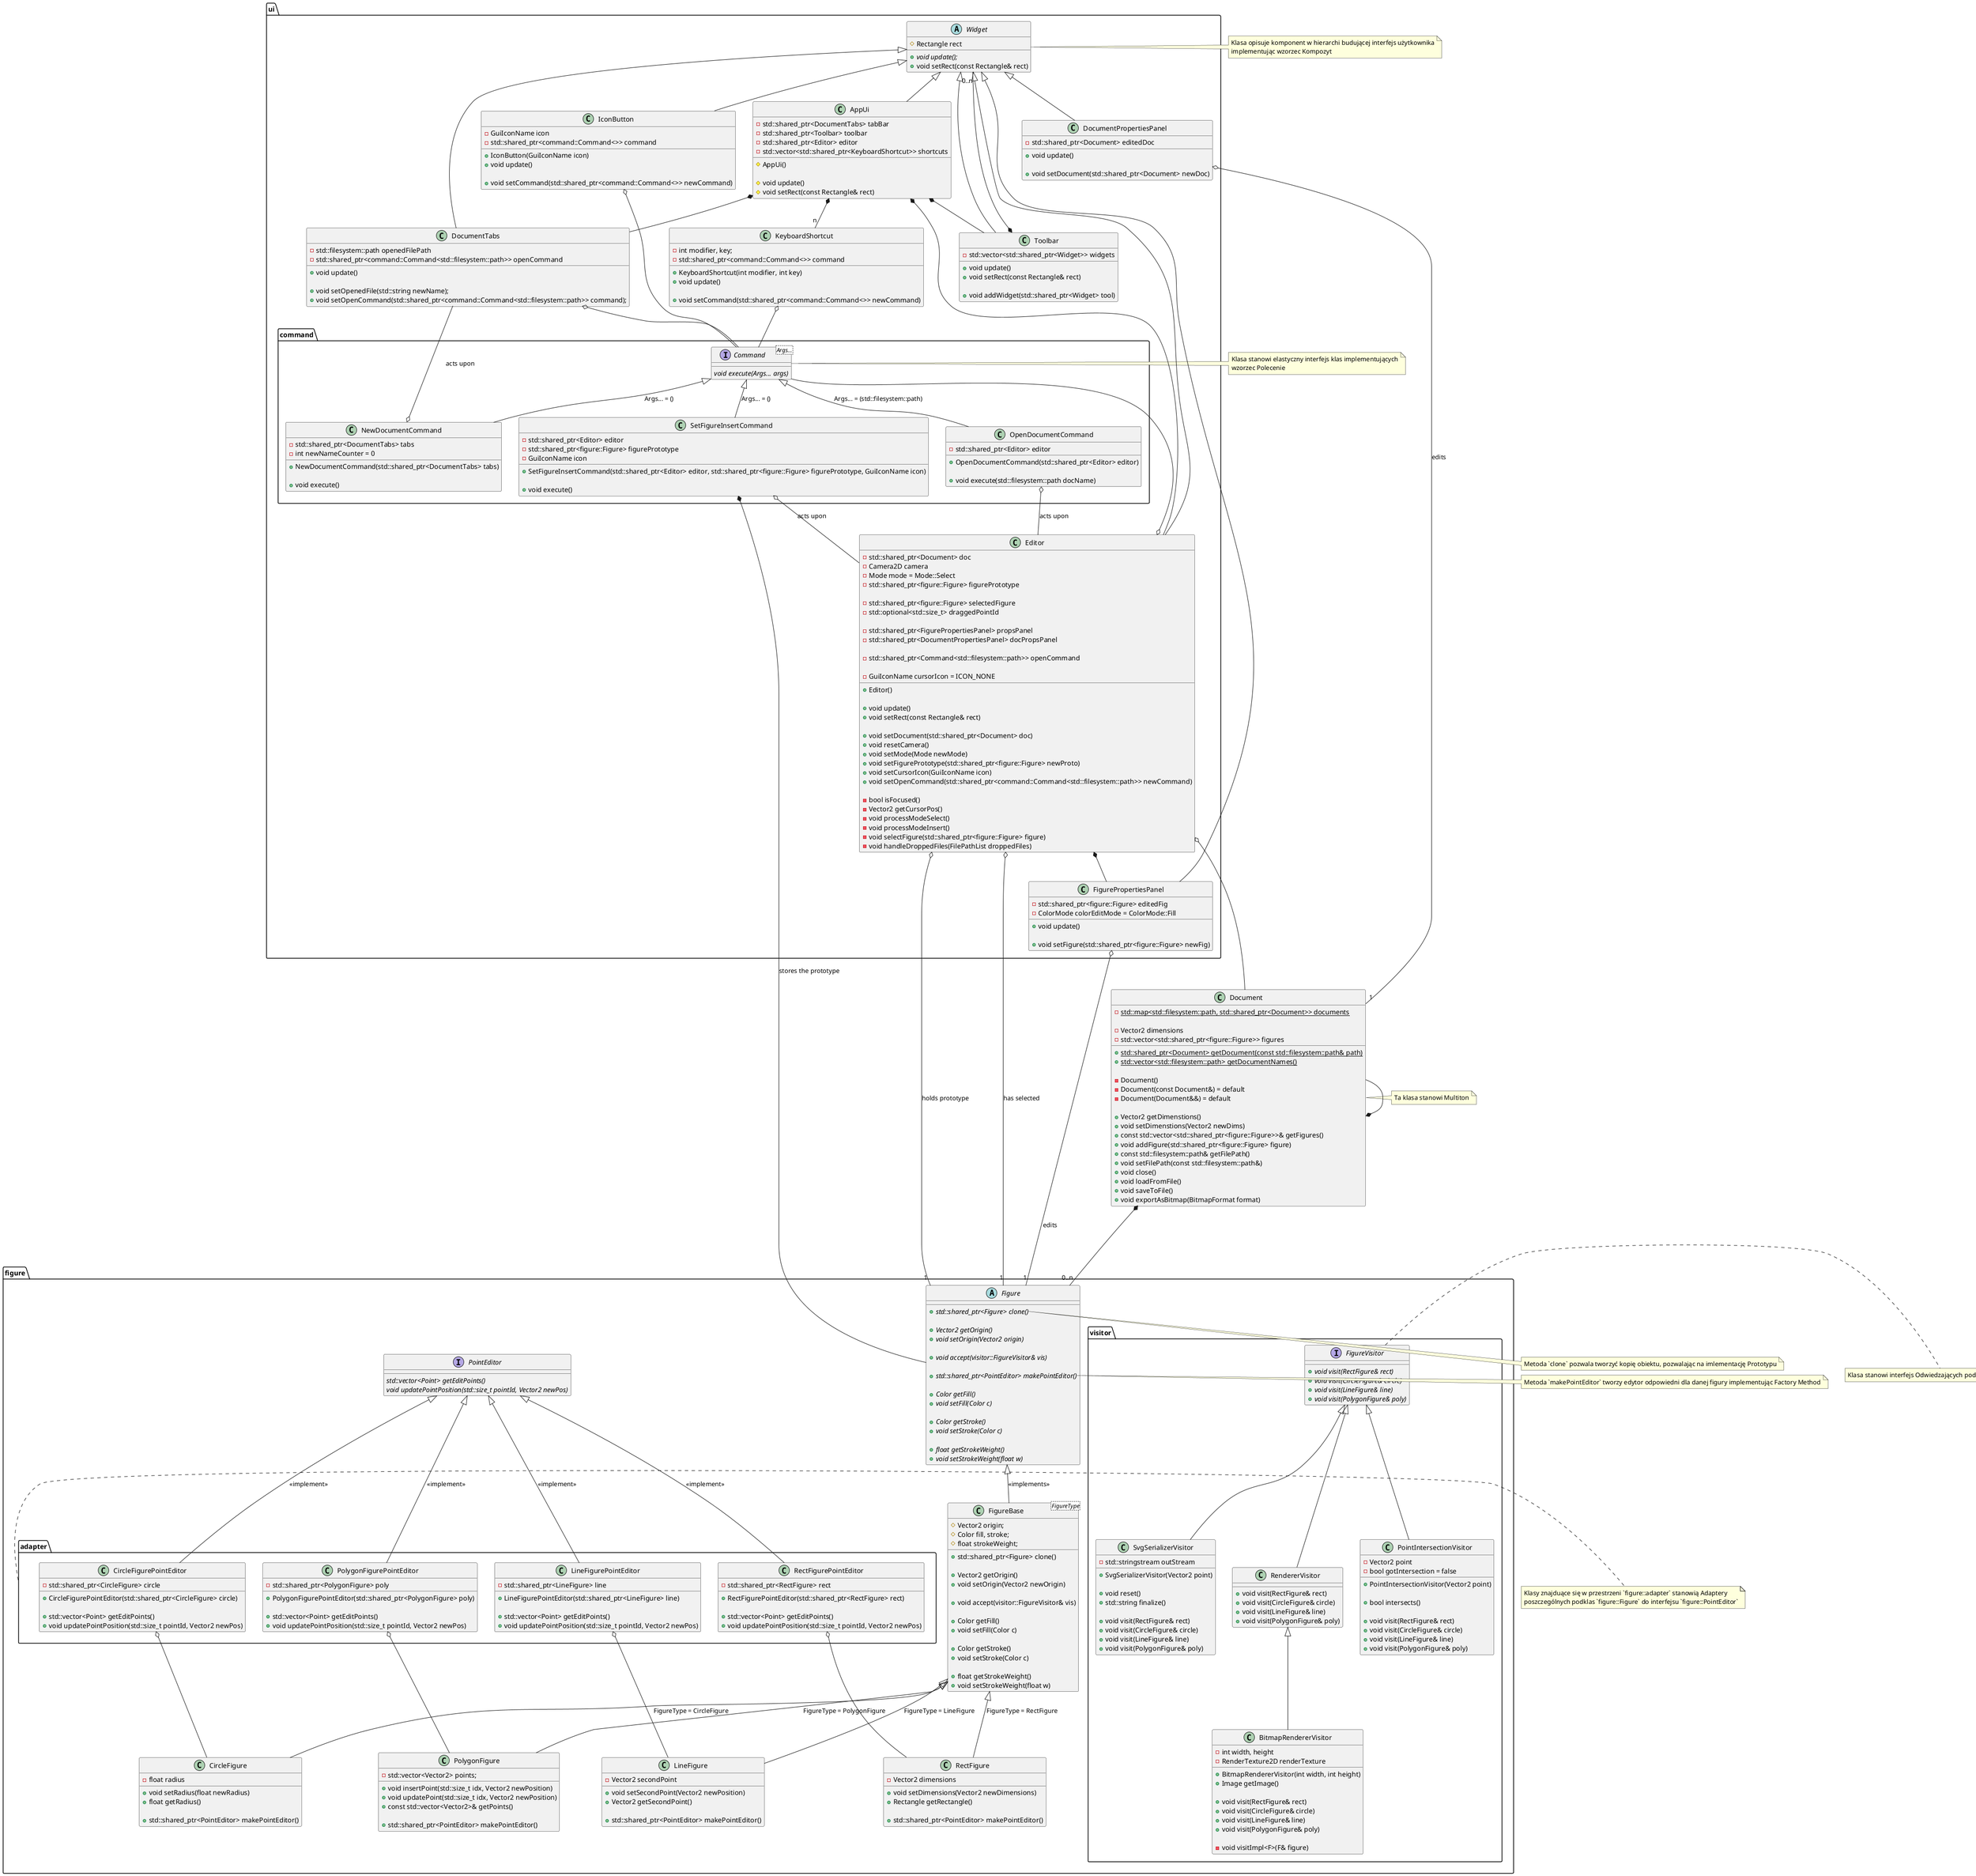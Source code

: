 @startuml

set separator ::

class Document {
  -{static} std::map<std::filesystem::path, std::shared_ptr<Document>> documents

  -Vector2 dimensions
  -std::vector<std::shared_ptr<figure::Figure>> figures

  +{static} std::shared_ptr<Document> getDocument(const std::filesystem::path& path)
  +{static} std::vector<std::filesystem::path> getDocumentNames()

  -Document()
  -Document(const Document&) = default
  -Document(Document&&) = default

  +Vector2 getDimenstions()
  +void setDimenstions(Vector2 newDims)
  +const std::vector<std::shared_ptr<figure::Figure>>& getFigures()
  +void addFigure(std::shared_ptr<figure::Figure> figure)
  +const std::filesystem::path& getFilePath()
  +void setFilePath(const std::filesystem::path&)
  +void close()
  +void loadFromFile()
  +void saveToFile()
  +void exportAsBitmap(BitmapFormat format)
}

Document -* Document
Document *--- "0..n" figure::Figure

note right of Document
  Ta klasa stanowi Multiton
end note

abstract figure::Figure {
  +{abstract} std::shared_ptr<Figure> clone()

  +{abstract} Vector2 getOrigin()
  +{abstract} void setOrigin(Vector2 origin)

  +{abstract} void accept(visitor::FigureVisitor& vis)

  +{abstract} std::shared_ptr<PointEditor> makePointEditor()

  +{abstract} Color getFill()
  +{abstract} void setFill(Color c)

  +{abstract} Color getStroke()
  +{abstract} void setStroke(Color c)

  +{abstract} float getStrokeWeight()
  +{abstract} void setStrokeWeight(float w)
}

note right of Figure::clone
  Metoda `clone` pozwala tworzyć kopię obiektu, pozwalając na imlementację Prototypu
end note

note right of Figure::makePointEditor
  Metoda `makePointEditor` tworzy edytor odpowiedni dla danej figury implementując Factory Method
end note

class figure::FigureBase<FigureType> {
  #Vector2 origin;
  #Color fill, stroke;
  #float strokeWeight;

  +std::shared_ptr<Figure> clone()

  +Vector2 getOrigin()
  +void setOrigin(Vector2 newOrigin)

  +void accept(visitor::FigureVisitor& vis)

  +Color getFill()
  +void setFill(Color c)

  +Color getStroke()
  +void setStroke(Color c)

  +float getStrokeWeight()
  +void setStrokeWeight(float w)
}

figure::Figure <|-- figure::FigureBase : <<implements>>

class figure::CircleFigure {
  -float radius

  +void setRadius(float newRadius)
  +float getRadius()

  +std::shared_ptr<PointEditor> makePointEditor()
}

figure::FigureBase <|-- figure::CircleFigure : FigureType = CircleFigure

class figure::RectFigure {
  -Vector2 dimensions

  +void setDimensions(Vector2 newDimensions)
  +Rectangle getRectangle()

  +std::shared_ptr<PointEditor> makePointEditor()
}

figure::FigureBase <|-- figure::RectFigure : FigureType = RectFigure

class figure::LineFigure {
  -Vector2 secondPoint

  +void setSecondPoint(Vector2 newPosition)
  +Vector2 getSecondPoint()

  +std::shared_ptr<PointEditor> makePointEditor()
}

figure::FigureBase <|-- figure::LineFigure : FigureType = LineFigure

class figure::PolygonFigure {
  -std::vector<Vector2> points;

  +void insertPoint(std::size_t idx, Vector2 newPosition)
  +void updatePoint(std::size_t idx, Vector2 newPosition)
  +const std::vector<Vector2>& getPoints()

  +std::shared_ptr<PointEditor> makePointEditor()
}

figure::FigureBase <|-- figure::PolygonFigure : FigureType = PolygonFigure

interface figure::PointEditor {
  {abstract} std::vector<Point> getEditPoints()
  {abstract} void updatePointPosition(std::size_t pointId, Vector2 newPos)
}

class figure::adapter::RectFigurePointEditor {
  -std::shared_ptr<RectFigure> rect

  +RectFigurePointEditor(std::shared_ptr<RectFigure> rect)

  +std::vector<Point> getEditPoints()
  +void updatePointPosition(std::size_t pointId, Vector2 newPos)
}

figure::PointEditor <|-- figure::adapter::RectFigurePointEditor : <<implement>>
figure::adapter::RectFigurePointEditor o-- figure::RectFigure

class figure::adapter::CircleFigurePointEditor {
  -std::shared_ptr<CircleFigure> circle

  +CircleFigurePointEditor(std::shared_ptr<CircleFigure> circle)

  +std::vector<Point> getEditPoints()
  +void updatePointPosition(std::size_t pointId, Vector2 newPos)
}

figure::PointEditor <|-- figure::adapter::CircleFigurePointEditor : <<implement>>
figure::adapter::CircleFigurePointEditor o-- figure::CircleFigure

class figure::adapter::LineFigurePointEditor {
  -std::shared_ptr<LineFigure> line

  +LineFigurePointEditor(std::shared_ptr<LineFigure> line)

  +std::vector<Point> getEditPoints()
  +void updatePointPosition(std::size_t pointId, Vector2 newPos)
}

figure::PointEditor <|-- figure::adapter::LineFigurePointEditor : <<implement>>
figure::adapter::LineFigurePointEditor o-- figure::LineFigure

class figure::adapter::PolygonFigurePointEditor {
  -std::shared_ptr<PolygonFigure> poly

  +PolygonFigurePointEditor(std::shared_ptr<PolygonFigure> poly)

  +std::vector<Point> getEditPoints()
  +void updatePointPosition(std::size_t pointId, Vector2 newPos)
}

figure::PointEditor <|-- figure::adapter::PolygonFigurePointEditor : <<implement>>
figure::adapter::PolygonFigurePointEditor o-- figure::PolygonFigure

note right of adapter
  Klasy znajduące się w przestrzeni `figure::adapter` stanowią Adaptery
  poszczególnych podklas `figure::Figure` do interfejsu `figure::PointEditor`
end note

interface figure::visitor::FigureVisitor {
  +{abstract} void visit(RectFigure& rect)
  +{abstract} void visit(CircleFigure& circle)
  +{abstract} void visit(LineFigure& line)
  +{abstract} void visit(PolygonFigure& poly)
}

note right of FigureVisitor
  Klasa stanowi interfejs Odwiedzających podklasy `figure::Figure`
end note

class figure::visitor::RendererVisitor {
  +void visit(RectFigure& rect)
  +void visit(CircleFigure& circle)
  +void visit(LineFigure& line)
  +void visit(PolygonFigure& poly)
}

figure::visitor::FigureVisitor <|-- figure::visitor::RendererVisitor

class figure::visitor::BitmapRendererVisitor {
  -int width, height
  -RenderTexture2D renderTexture

  +BitmapRendererVisitor(int width, int height)
  +Image getImage()

  +void visit(RectFigure& rect)
  +void visit(CircleFigure& circle)
  +void visit(LineFigure& line)
  +void visit(PolygonFigure& poly)

  -void visitImpl<F>(F& figure)
}

figure::visitor::RendererVisitor <|-- figure::visitor::BitmapRendererVisitor

class figure::visitor::PointIntersectionVisitor {
  -Vector2 point
  -bool gotIntersection = false

  +PointIntersectionVisitor(Vector2 point)

  +bool intersects()

  +void visit(RectFigure& rect)
  +void visit(CircleFigure& circle)
  +void visit(LineFigure& line)
  +void visit(PolygonFigure& poly)
}

figure::visitor::FigureVisitor <|-- figure::visitor::PointIntersectionVisitor

class figure::visitor::SvgSerializerVisitor {
  -std::stringstream outStream

  +SvgSerializerVisitor(Vector2 point)

  +void reset()
  +std::string finalize()

  +void visit(RectFigure& rect)
  +void visit(CircleFigure& circle)
  +void visit(LineFigure& line)
  +void visit(PolygonFigure& poly)
}

figure::visitor::FigureVisitor <|-- figure::visitor::SvgSerializerVisitor

abstract ui::Widget {
  #Rectangle rect

  +{abstract} void update();
  +void setRect(const Rectangle& rect)
}

note right of Widget
  Klasa opisuje komponent w hierarchi budującej interfejs użytkownika
  implementując wzorzec Kompozyt
end note

class ui::AppUi {
  -std::shared_ptr<DocumentTabs> tabBar
  -std::shared_ptr<Toolbar> toolbar
  -std::shared_ptr<Editor> editor
  -std::vector<std::shared_ptr<KeyboardShortcut>> shortcuts

  #AppUi()

  #void update()
  #void setRect(const Rectangle& rect)
}

ui::Widget <|-- ui::AppUi
ui::AppUi *-- ui::DocumentTabs
ui::AppUi *-- ui::Toolbar
ui::AppUi *-- ui::Editor
ui::AppUi *-- "n" ui::KeyboardShortcut

class ui::DocumentTabs {
  -std::filesystem::path openedFilePath
  -std::shared_ptr<command::Command<std::filesystem::path>> openCommand

  +void update()

  +void setOpenedFile(std::string newName);
  +void setOpenCommand(std::shared_ptr<command::Command<std::filesystem::path>> command);
}

ui::Widget <|-- ui::DocumentTabs
ui::DocumentTabs o-- ui::command::Command

class ui::Toolbar {
  -std::vector<std::shared_ptr<Widget>> widgets

  +void update()
  +void setRect(const Rectangle& rect)

  +void addWidget(std::shared_ptr<Widget> tool)
}

ui::Widget <|-- ui::Toolbar
ui::Toolbar *-- "0..n" ui::Widget

class ui::Editor {
  -std::shared_ptr<Document> doc
  -Camera2D camera
  -Mode mode = Mode::Select
  -std::shared_ptr<figure::Figure> figurePrototype

  -std::shared_ptr<figure::Figure> selectedFigure
  -std::optional<std::size_t> draggedPointId

  -std::shared_ptr<FigurePropertiesPanel> propsPanel
  -std::shared_ptr<DocumentPropertiesPanel> docPropsPanel

  -std::shared_ptr<Command<std::filesystem::path>> openCommand

  -GuiIconName cursorIcon = ICON_NONE

  +Editor()

  +void update()
  +void setRect(const Rectangle& rect)

  +void setDocument(std::shared_ptr<Document> doc)
  +void resetCamera()
  +void setMode(Mode newMode)
  +void setFigurePrototype(std::shared_ptr<figure::Figure> newProto)
  +void setCursorIcon(GuiIconName icon)
  +void setOpenCommand(std::shared_ptr<command::Command<std::filesystem::path>> newCommand)

  -bool isFocused()
  -Vector2 getCursorPos()
  -void processModeSelect()
  -void processModeInsert()
  -void selectFigure(std::shared_ptr<figure::Figure> figure)
  -void handleDroppedFiles(FilePathList droppedFiles)
}

ui::Widget <|-- ui::Editor
ui::Editor o--- Document
ui::Editor o--- "1" figure::Figure : holds prototype
ui::Editor o--- "1" figure::Figure : has selected
ui::Editor *-- ui::FigurePropertiesPanel
ui::Editor o--- ui::command::Command

class ui::FigurePropertiesPanel {
  -std::shared_ptr<figure::Figure> editedFig
  -ColorMode colorEditMode = ColorMode::Fill

  +void update()

  +void setFigure(std::shared_ptr<figure::Figure> newFig)
}

ui::Widget <|-- ui::FigurePropertiesPanel
ui::FigurePropertiesPanel o--- "1" figure::Figure : edits

class ui::DocumentPropertiesPanel {
  -std::shared_ptr<Document> editedDoc

  +void update()

  +void setDocument(std::shared_ptr<Document> newDoc)
}

ui::Widget <|-- ui::DocumentPropertiesPanel
ui::DocumentPropertiesPanel o--- "1" Document : edits

class ui::IconButton {
  -GuiIconName icon
  -std::shared_ptr<command::Command<>> command

  +IconButton(GuiIconName icon)
  +void update()

  +void setCommand(std::shared_ptr<command::Command<>> newCommand)
}

ui::Widget <|-- ui::IconButton
ui::IconButton o-- ui::command::Command

class ui::KeyboardShortcut {
  -int modifier, key;
  -std::shared_ptr<command::Command<>> command

  +KeyboardShortcut(int modifier, int key)
  +void update()

  +void setCommand(std::shared_ptr<command::Command<>> newCommand)
}

ui::KeyboardShortcut o-- ui::command::Command

interface  ui::command::Command<Args...> {
  {abstract} void execute(Args... args)
}

note right of Command
  Klasa stanowi elastyczny interfejs klas implementujących
  wzorzec Polecenie
end note

class ui::command::NewDocumentCommand {
  -std::shared_ptr<DocumentTabs> tabs
  -int newNameCounter = 0

  +NewDocumentCommand(std::shared_ptr<DocumentTabs> tabs)

  +void execute()
}

ui::command::Command <|-- ui::command::NewDocumentCommand : Args... = ()
ui::command::NewDocumentCommand o-- ui::DocumentTabs : acts upon

class ui::command::OpenDocumentCommand {
  -std::shared_ptr<Editor> editor

  +OpenDocumentCommand(std::shared_ptr<Editor> editor)

  +void execute(std::filesystem::path docName)
}

ui::command::Command <|-- ui::command::OpenDocumentCommand : Args... = (std::filesystem::path)
ui::command::OpenDocumentCommand o-- ui::Editor : acts upon

class ui::command::SetFigureInsertCommand {
  -std::shared_ptr<Editor> editor
  -std::shared_ptr<figure::Figure> figurePrototype
  -GuiIconName icon

  +SetFigureInsertCommand(std::shared_ptr<Editor> editor, std::shared_ptr<figure::Figure> figurePrototype, GuiIconName icon)

  +void execute()
}

ui::command::Command <|-- ui::command::SetFigureInsertCommand : Args... = ()
ui::command::SetFigureInsertCommand o-- ui::Editor : acts upon
ui::command::SetFigureInsertCommand *--- figure::Figure : stores the prototype

@enduml

